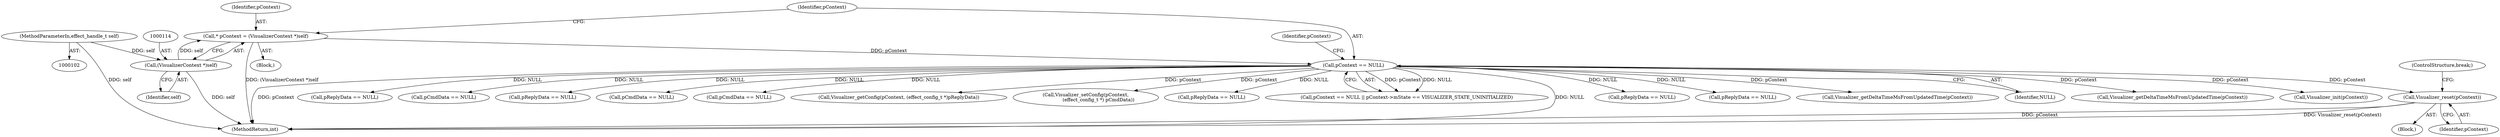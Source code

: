 digraph "0_Android_aeea52da00d210587fb3ed895de3d5f2e0264c88_11@pointer" {
"1000226" [label="(Call,Visualizer_reset(pContext))"];
"1000119" [label="(Call,pContext == NULL)"];
"1000111" [label="(Call,* pContext = (VisualizerContext *)self)"];
"1000113" [label="(Call,(VisualizerContext *)self)"];
"1000103" [label="(MethodParameterIn,effect_handle_t self)"];
"1000833" [label="(Call,Visualizer_getDeltaTimeMsFromUpdatedTime(pContext))"];
"1000121" [label="(Identifier,NULL)"];
"1000228" [label="(ControlStructure,break;)"];
"1000674" [label="(Call,Visualizer_getDeltaTimeMsFromUpdatedTime(pContext))"];
"1000124" [label="(Identifier,pContext)"];
"1000158" [label="(Call,Visualizer_init(pContext))"];
"1000649" [label="(Call,pReplyData == NULL)"];
"1000319" [label="(Call,pCmdData == NULL)"];
"1000113" [label="(Call,(VisualizerContext *)self)"];
"1000232" [label="(Call,pReplyData == NULL)"];
"1000112" [label="(Identifier,pContext)"];
"1000103" [label="(MethodParameterIn,effect_handle_t self)"];
"1000164" [label="(Call,pCmdData == NULL)"];
"1000115" [label="(Identifier,self)"];
"1000494" [label="(Call,pCmdData == NULL)"];
"1000219" [label="(Call,Visualizer_getConfig(pContext, (effect_config_t *)pReplyData))"];
"1000194" [label="(Call,Visualizer_setConfig(pContext,\n                 (effect_config_t *) pCmdData))"];
"1000137" [label="(Call,pReplyData == NULL)"];
"1000118" [label="(Call,pContext == NULL || pContext->mState == VISUALIZER_STATE_UNINITIALIZED)"];
"1000111" [label="(Call,* pContext = (VisualizerContext *)self)"];
"1001028" [label="(MethodReturn,int)"];
"1000133" [label="(Block,)"];
"1000227" [label="(Identifier,pContext)"];
"1000119" [label="(Call,pContext == NULL)"];
"1000120" [label="(Identifier,pContext)"];
"1000226" [label="(Call,Visualizer_reset(pContext))"];
"1000275" [label="(Call,pReplyData == NULL)"];
"1000109" [label="(Block,)"];
"1000203" [label="(Call,pReplyData == NULL)"];
"1000226" -> "1000133"  [label="AST: "];
"1000226" -> "1000227"  [label="CFG: "];
"1000227" -> "1000226"  [label="AST: "];
"1000228" -> "1000226"  [label="CFG: "];
"1000226" -> "1001028"  [label="DDG: pContext"];
"1000226" -> "1001028"  [label="DDG: Visualizer_reset(pContext)"];
"1000119" -> "1000226"  [label="DDG: pContext"];
"1000119" -> "1000118"  [label="AST: "];
"1000119" -> "1000121"  [label="CFG: "];
"1000120" -> "1000119"  [label="AST: "];
"1000121" -> "1000119"  [label="AST: "];
"1000124" -> "1000119"  [label="CFG: "];
"1000118" -> "1000119"  [label="CFG: "];
"1000119" -> "1001028"  [label="DDG: NULL"];
"1000119" -> "1001028"  [label="DDG: pContext"];
"1000119" -> "1000118"  [label="DDG: pContext"];
"1000119" -> "1000118"  [label="DDG: NULL"];
"1000111" -> "1000119"  [label="DDG: pContext"];
"1000119" -> "1000137"  [label="DDG: NULL"];
"1000119" -> "1000158"  [label="DDG: pContext"];
"1000119" -> "1000164"  [label="DDG: NULL"];
"1000119" -> "1000194"  [label="DDG: pContext"];
"1000119" -> "1000203"  [label="DDG: NULL"];
"1000119" -> "1000219"  [label="DDG: pContext"];
"1000119" -> "1000232"  [label="DDG: NULL"];
"1000119" -> "1000275"  [label="DDG: NULL"];
"1000119" -> "1000319"  [label="DDG: NULL"];
"1000119" -> "1000494"  [label="DDG: NULL"];
"1000119" -> "1000649"  [label="DDG: NULL"];
"1000119" -> "1000674"  [label="DDG: pContext"];
"1000119" -> "1000833"  [label="DDG: pContext"];
"1000111" -> "1000109"  [label="AST: "];
"1000111" -> "1000113"  [label="CFG: "];
"1000112" -> "1000111"  [label="AST: "];
"1000113" -> "1000111"  [label="AST: "];
"1000120" -> "1000111"  [label="CFG: "];
"1000111" -> "1001028"  [label="DDG: (VisualizerContext *)self"];
"1000113" -> "1000111"  [label="DDG: self"];
"1000113" -> "1000115"  [label="CFG: "];
"1000114" -> "1000113"  [label="AST: "];
"1000115" -> "1000113"  [label="AST: "];
"1000113" -> "1001028"  [label="DDG: self"];
"1000103" -> "1000113"  [label="DDG: self"];
"1000103" -> "1000102"  [label="AST: "];
"1000103" -> "1001028"  [label="DDG: self"];
}
